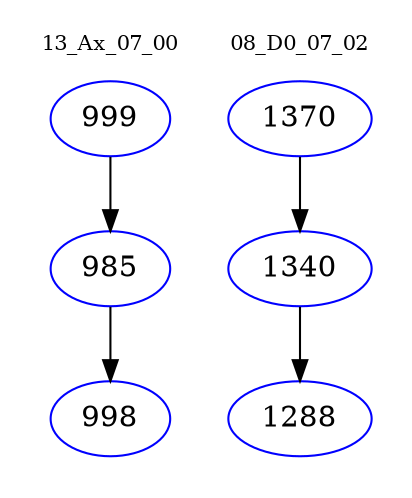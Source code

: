 digraph{
subgraph cluster_0 {
color = white
label = "13_Ax_07_00";
fontsize=10;
T0_999 [label="999", color="blue"]
T0_999 -> T0_985 [color="black"]
T0_985 [label="985", color="blue"]
T0_985 -> T0_998 [color="black"]
T0_998 [label="998", color="blue"]
}
subgraph cluster_1 {
color = white
label = "08_D0_07_02";
fontsize=10;
T1_1370 [label="1370", color="blue"]
T1_1370 -> T1_1340 [color="black"]
T1_1340 [label="1340", color="blue"]
T1_1340 -> T1_1288 [color="black"]
T1_1288 [label="1288", color="blue"]
}
}
